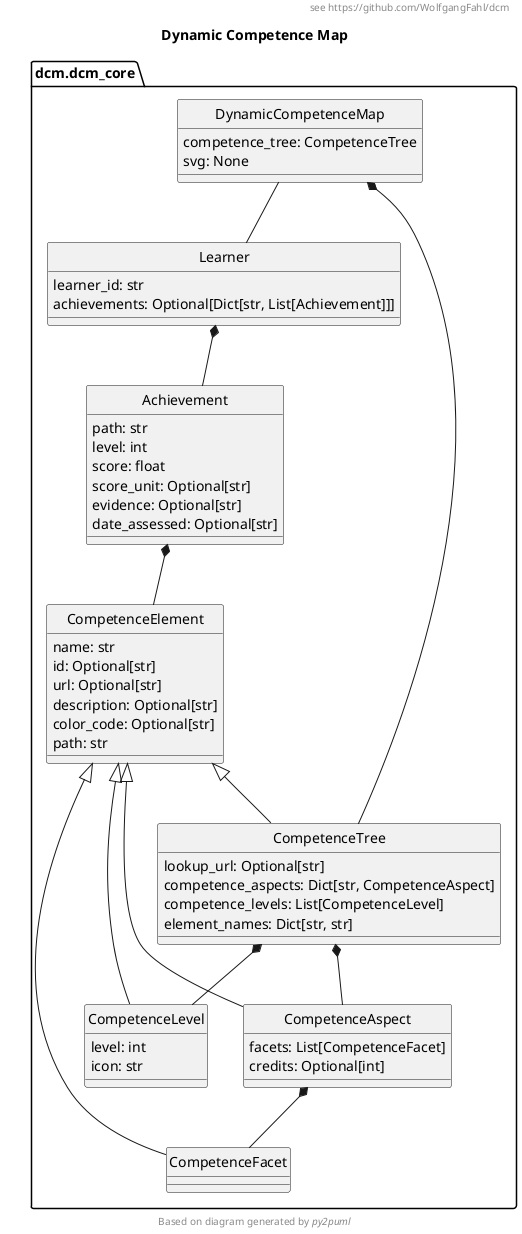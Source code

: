 @startuml
hide circle
title Dynamic Competence Map
header see https://github.com/WolfgangFahl/dcm
!pragma useIntermediatePackages false


class dcm.dcm_core.DynamicCompetenceMap {
  competence_tree: CompetenceTree
  svg: None
}
class dcm.dcm_core.Achievement {
  path: str
  level: int
  score: float
  score_unit: Optional[str]
  evidence: Optional[str]
  date_assessed: Optional[str]
}
class dcm.dcm_core.CompetenceAspect {
  facets: List[CompetenceFacet]
  credits: Optional[int]
}
class dcm.dcm_core.CompetenceElement {
  name: str
  id: Optional[str]
  url: Optional[str]
  description: Optional[str]
  color_code: Optional[str]
  path: str 
}
class dcm.dcm_core.CompetenceFacet {
}
class dcm.dcm_core.CompetenceLevel {
  level: int
  icon: str
}
class dcm.dcm_core.CompetenceTree {
  lookup_url: Optional[str]
  competence_aspects: Dict[str, CompetenceAspect]
  competence_levels: List[CompetenceLevel]
  element_names: Dict[str, str]
}

class dcm.dcm_core.Learner {
  learner_id: str
  achievements: Optional[Dict[str, List[Achievement]]]
}

dcm.dcm_core.DynamicCompetenceMap *-- dcm.dcm_core.CompetenceTree
dcm.dcm_core.DynamicCompetenceMap -- dcm.dcm_core.Learner
dcm.dcm_core.CompetenceAspect *-- dcm.dcm_core.CompetenceFacet
dcm.dcm_core.CompetenceElement <|-- dcm.dcm_core.CompetenceAspect
dcm.dcm_core.CompetenceElement <|-- dcm.dcm_core.CompetenceFacet
dcm.dcm_core.CompetenceElement <|-- dcm.dcm_core.CompetenceLevel
dcm.dcm_core.CompetenceTree *-- dcm.dcm_core.CompetenceAspect
dcm.dcm_core.CompetenceTree *-- dcm.dcm_core.CompetenceLevel
dcm.dcm_core.CompetenceElement <|-- dcm.dcm_core.CompetenceTree
dcm.dcm_core.Learner *-- dcm.dcm_core.Achievement
dcm.dcm_core.Achievement *-- dcm.dcm_core.CompetenceElement
footer Based on diagram generated by //py2puml//
@enduml
